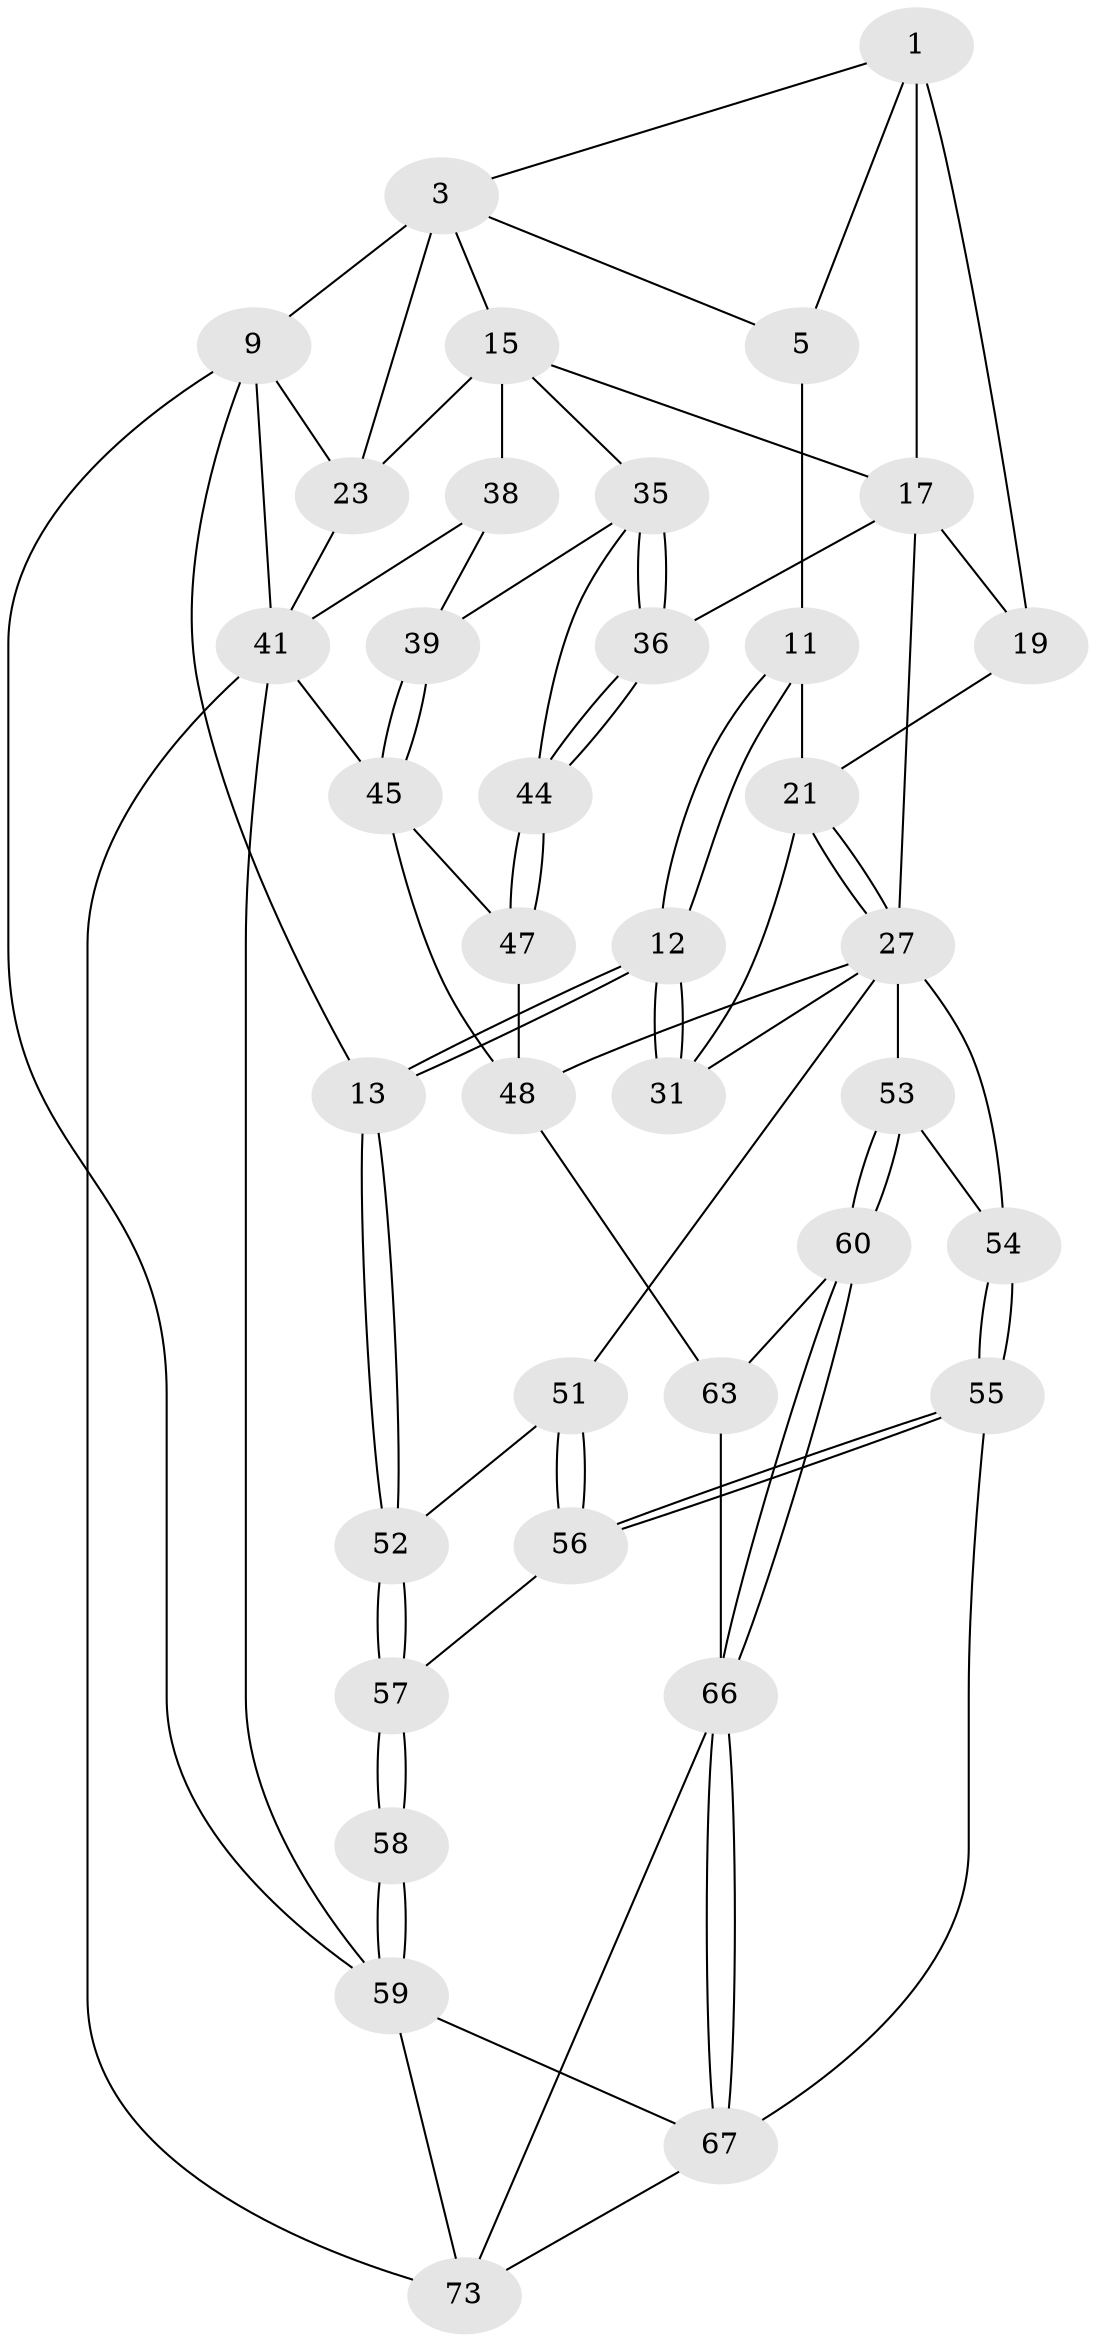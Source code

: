 // original degree distribution, {3: 0.04054054054054054, 6: 0.20270270270270271, 4: 0.20270270270270271, 5: 0.5540540540540541}
// Generated by graph-tools (version 1.1) at 2025/21/03/04/25 18:21:05]
// undirected, 37 vertices, 86 edges
graph export_dot {
graph [start="1"]
  node [color=gray90,style=filled];
  1 [pos="+0.28180023436015067+0.08640738485335533",super="+6+2"];
  3 [pos="+0.5580162468808157+0",super="+4+8"];
  5 [pos="+0+0",super="+7"];
  9 [pos="+1+0",super="+10"];
  11 [pos="+0.08946383167337842+0.2758338055214659"];
  12 [pos="+0+0.39115450494279713"];
  13 [pos="+0+0.39459771073511424"];
  15 [pos="+0.7134513236141657+0.30696911671298277",super="+29+16"];
  17 [pos="+0.5506882292603898+0.2600273902224569",super="+25"];
  19 [pos="+0.39220383270846476+0.20359979111974194",super="+20"];
  21 [pos="+0.26607365278583617+0.308432059054422",super="+22"];
  23 [pos="+0.9568823517783498+0.2522693907355021",super="+28+24"];
  27 [pos="+0.30670512539950606+0.4485556448407968",super="+32"];
  31 [pos="+0.18717967120431048+0.5014317255207114"];
  35 [pos="+0.7023430792384144+0.319047864889815",super="+40"];
  36 [pos="+0.566176711986042+0.4990549185689498"];
  38 [pos="+0.8088226572795484+0.38365286126762443"];
  39 [pos="+0.7641011870155938+0.5254575341535386"];
  41 [pos="+1+0.5762076381431328",super="+70+42"];
  44 [pos="+0.5938992294085957+0.5384556900114629"];
  45 [pos="+0.8498281730133765+0.6497759956278597",super="+46"];
  47 [pos="+0.5958860806296224+0.6450017988681036"];
  48 [pos="+0.5640693100443772+0.6639100825111256",super="+49+62"];
  51 [pos="+0.110336402023483+0.669588671464337"];
  52 [pos="+0+0.4703052067226298"];
  53 [pos="+0.3377547915835435+0.6902626713875771"];
  54 [pos="+0.3071418560728839+0.6588286837197148"];
  55 [pos="+0.13162143635252593+0.7240482778510677"];
  56 [pos="+0.12046129100379234+0.714508209669832"];
  57 [pos="+0+0.6615231657884816",super="+64"];
  58 [pos="+0+1"];
  59 [pos="+0+1",super="+69"];
  60 [pos="+0.3557487474404225+0.7272704580440273",super="+61"];
  63 [pos="+0.48627546173754504+0.859231444032642"];
  66 [pos="+0.35403554433009504+0.8511112271946469",super="+71"];
  67 [pos="+0.3136992855911016+0.8826020900045497",super="+68"];
  73 [pos="+0.6081567328933664+1",super="+74"];
  1 -- 3;
  1 -- 19 [weight=2];
  1 -- 17;
  1 -- 5;
  3 -- 5;
  3 -- 9 [weight=2];
  3 -- 15;
  3 -- 23;
  5 -- 11;
  9 -- 23;
  9 -- 41;
  9 -- 13;
  9 -- 59;
  11 -- 12;
  11 -- 12;
  11 -- 21;
  12 -- 13;
  12 -- 13;
  12 -- 31;
  12 -- 31;
  13 -- 52;
  13 -- 52;
  15 -- 23;
  15 -- 38;
  15 -- 17;
  15 -- 35;
  17 -- 19;
  17 -- 36;
  17 -- 27 [weight=2];
  19 -- 21;
  21 -- 27;
  21 -- 27;
  21 -- 31;
  23 -- 41;
  27 -- 48;
  27 -- 51;
  27 -- 53;
  27 -- 54;
  27 -- 31;
  35 -- 36;
  35 -- 36;
  35 -- 44;
  35 -- 39;
  36 -- 44;
  36 -- 44;
  38 -- 39;
  38 -- 41;
  39 -- 45;
  39 -- 45;
  41 -- 73;
  41 -- 59;
  41 -- 45 [weight=2];
  44 -- 47;
  44 -- 47;
  45 -- 48;
  45 -- 47;
  47 -- 48;
  48 -- 63;
  51 -- 52;
  51 -- 56;
  51 -- 56;
  52 -- 57;
  52 -- 57;
  53 -- 54;
  53 -- 60;
  53 -- 60;
  54 -- 55;
  54 -- 55;
  55 -- 56;
  55 -- 56;
  55 -- 67;
  56 -- 57;
  57 -- 58 [weight=2];
  57 -- 58;
  58 -- 59;
  58 -- 59;
  59 -- 73;
  59 -- 67;
  60 -- 66;
  60 -- 66;
  60 -- 63;
  63 -- 66;
  66 -- 67;
  66 -- 67;
  66 -- 73;
  67 -- 73;
}
